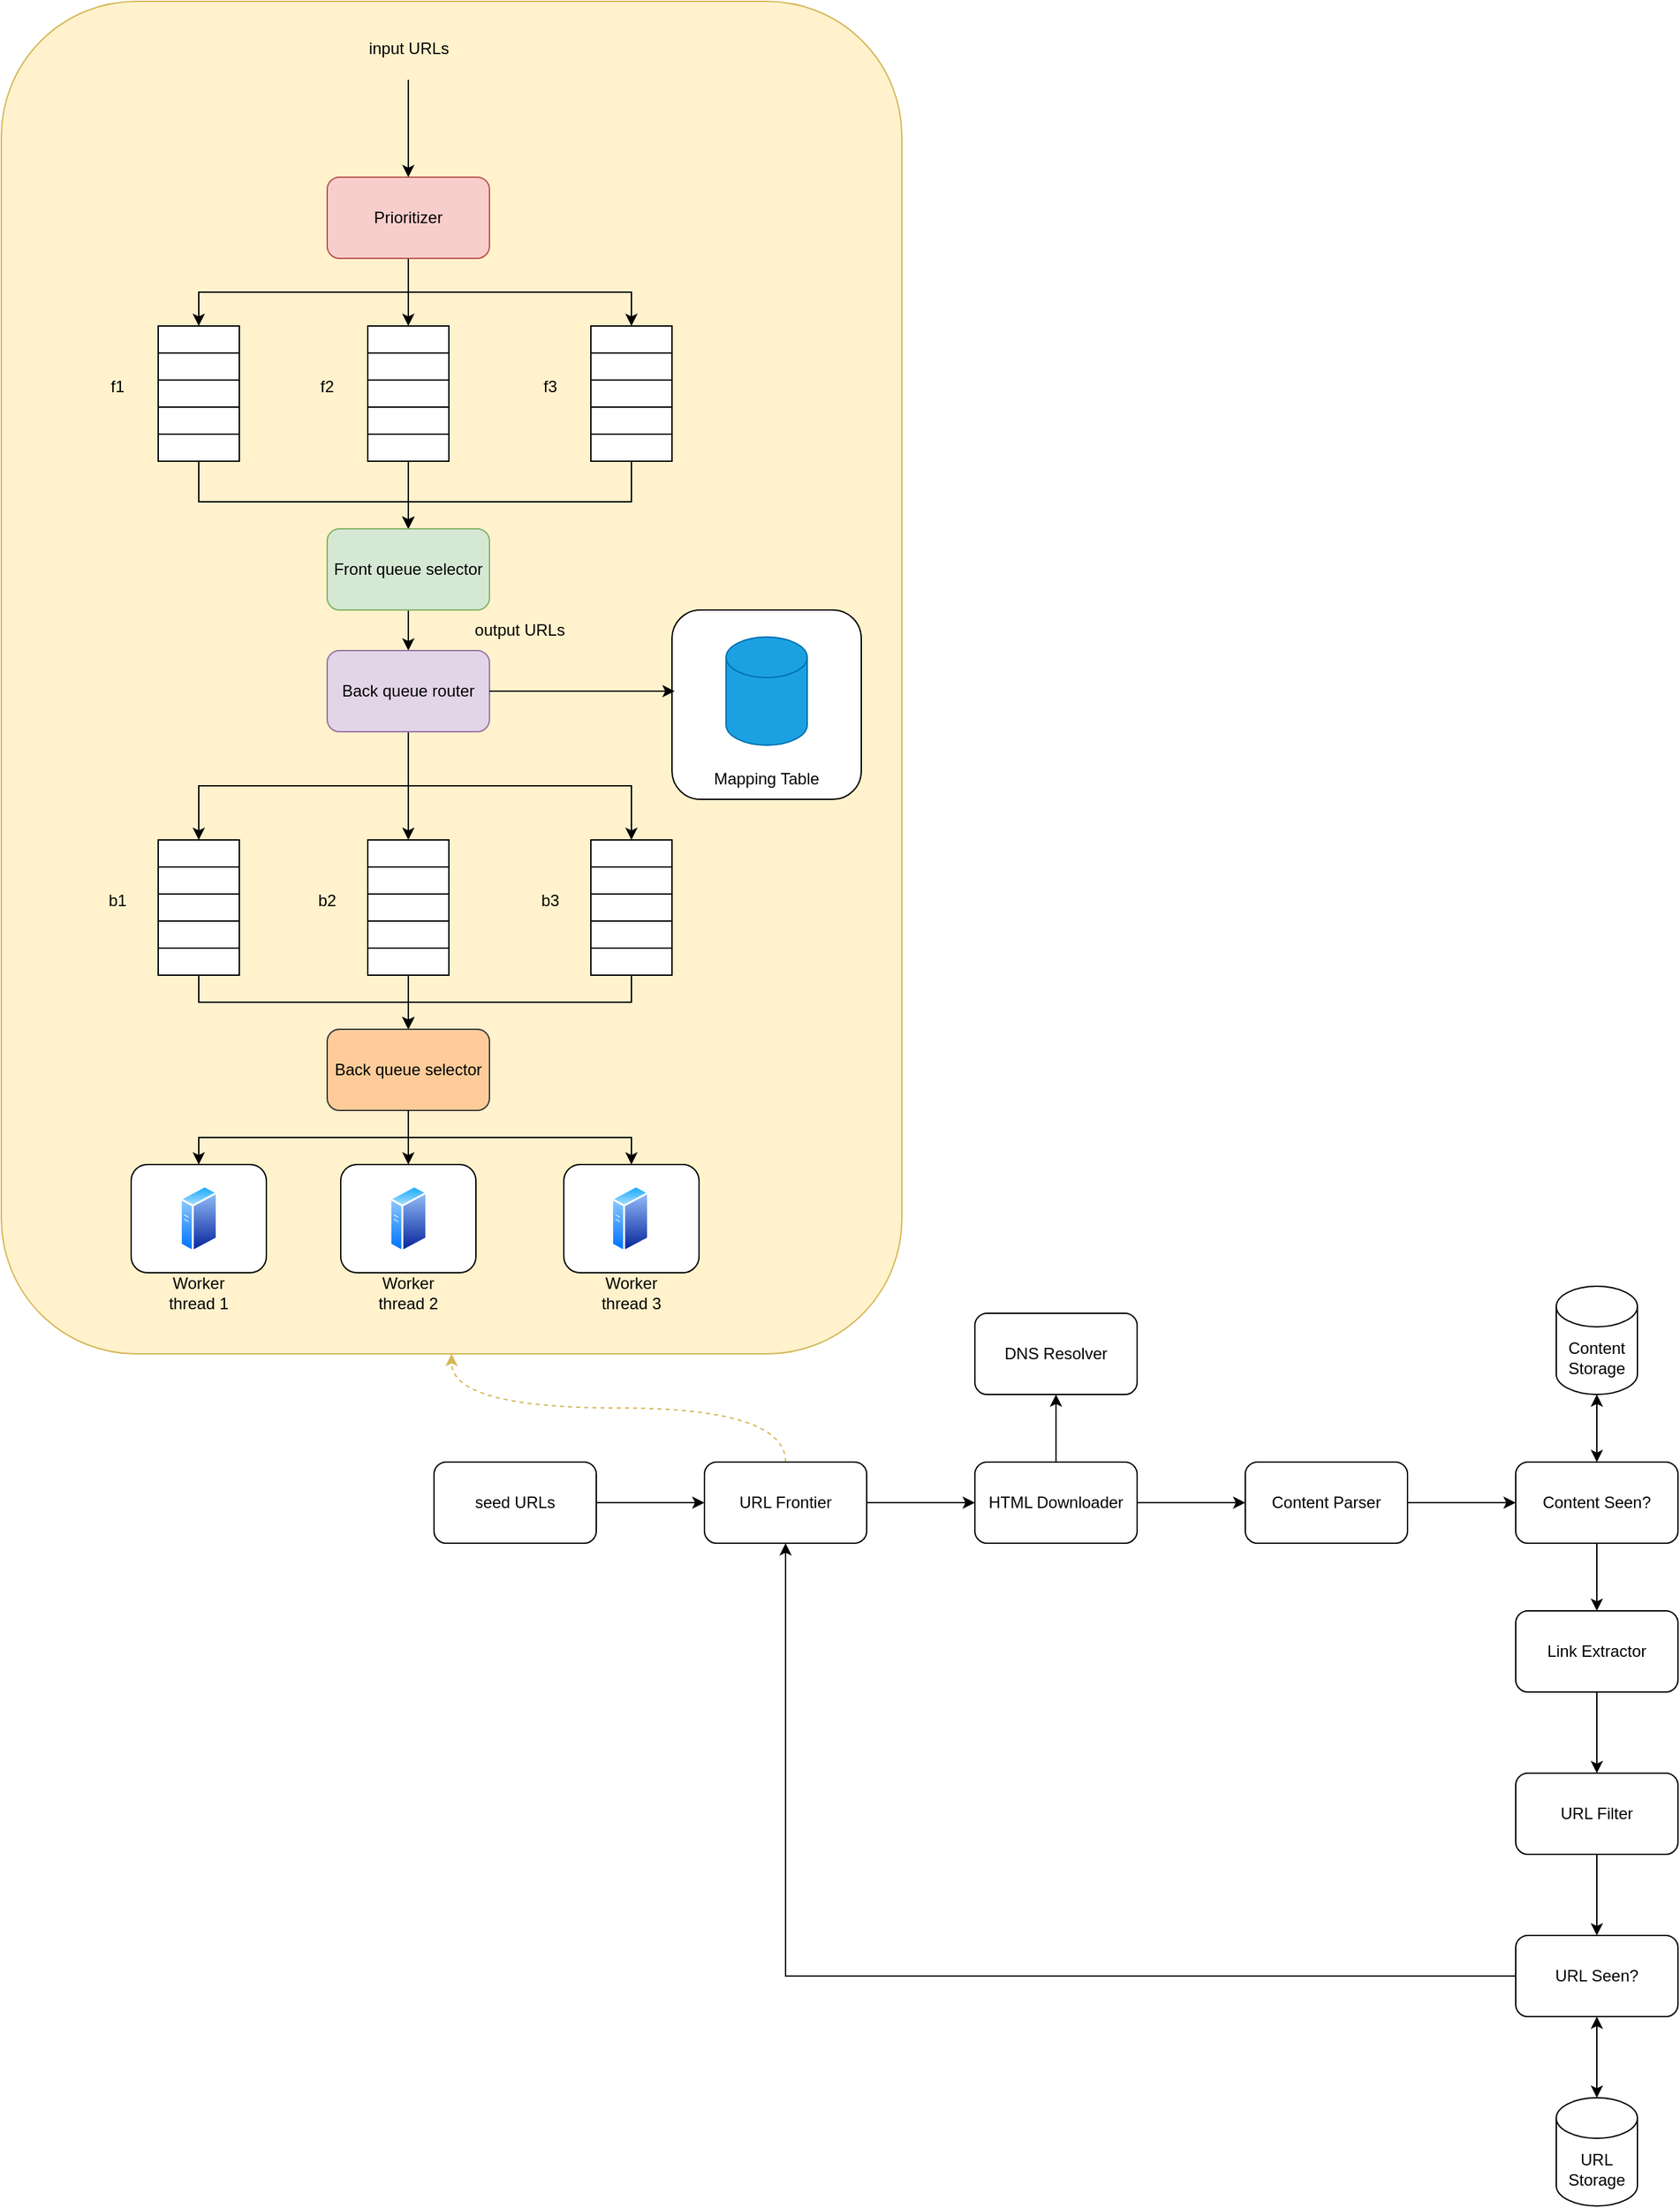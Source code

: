 <mxfile version="26.2.12">
  <diagram name="Page-1" id="fSZ7YO3sjbDht0UX-MQG">
    <mxGraphModel dx="2790" dy="2190" grid="1" gridSize="10" guides="1" tooltips="1" connect="1" arrows="1" fold="1" page="1" pageScale="1" pageWidth="850" pageHeight="1100" math="0" shadow="0">
      <root>
        <mxCell id="0" />
        <mxCell id="1" parent="0" />
        <mxCell id="glnDWJ76Rt8zFUUuRBUN-106" value="" style="rounded=1;whiteSpace=wrap;html=1;fillColor=#fff2cc;strokeColor=#d6b656;fillStyle=auto;" vertex="1" parent="1">
          <mxGeometry x="-280" y="-830" width="666" height="1000" as="geometry" />
        </mxCell>
        <mxCell id="glnDWJ76Rt8zFUUuRBUN-99" value="" style="rounded=1;whiteSpace=wrap;html=1;" vertex="1" parent="1">
          <mxGeometry x="136" y="30" width="100" height="80" as="geometry" />
        </mxCell>
        <mxCell id="glnDWJ76Rt8zFUUuRBUN-98" value="" style="rounded=1;whiteSpace=wrap;html=1;" vertex="1" parent="1">
          <mxGeometry x="-29" y="30" width="100" height="80" as="geometry" />
        </mxCell>
        <mxCell id="glnDWJ76Rt8zFUUuRBUN-97" value="" style="rounded=1;whiteSpace=wrap;html=1;" vertex="1" parent="1">
          <mxGeometry x="-184" y="30" width="100" height="80" as="geometry" />
        </mxCell>
        <mxCell id="glnDWJ76Rt8zFUUuRBUN-65" value="" style="rounded=1;whiteSpace=wrap;html=1;" vertex="1" parent="1">
          <mxGeometry x="216" y="-380" width="140" height="140" as="geometry" />
        </mxCell>
        <mxCell id="glnDWJ76Rt8zFUUuRBUN-6" style="edgeStyle=orthogonalEdgeStyle;rounded=0;orthogonalLoop=1;jettySize=auto;html=1;exitX=1;exitY=0.5;exitDx=0;exitDy=0;entryX=0;entryY=0.5;entryDx=0;entryDy=0;" edge="1" parent="1" source="glnDWJ76Rt8zFUUuRBUN-1" target="glnDWJ76Rt8zFUUuRBUN-2">
          <mxGeometry relative="1" as="geometry" />
        </mxCell>
        <mxCell id="glnDWJ76Rt8zFUUuRBUN-1" value="seed URLs" style="rounded=1;whiteSpace=wrap;html=1;" vertex="1" parent="1">
          <mxGeometry x="40" y="250" width="120" height="60" as="geometry" />
        </mxCell>
        <mxCell id="glnDWJ76Rt8zFUUuRBUN-7" style="edgeStyle=orthogonalEdgeStyle;rounded=0;orthogonalLoop=1;jettySize=auto;html=1;exitX=1;exitY=0.5;exitDx=0;exitDy=0;entryX=0;entryY=0.5;entryDx=0;entryDy=0;" edge="1" parent="1" source="glnDWJ76Rt8zFUUuRBUN-2" target="glnDWJ76Rt8zFUUuRBUN-3">
          <mxGeometry relative="1" as="geometry" />
        </mxCell>
        <mxCell id="glnDWJ76Rt8zFUUuRBUN-24" style="edgeStyle=orthogonalEdgeStyle;rounded=0;orthogonalLoop=1;jettySize=auto;html=1;exitX=0.5;exitY=0;exitDx=0;exitDy=0;entryX=0.5;entryY=1;entryDx=0;entryDy=0;dashed=1;curved=1;fillColor=#fff2cc;strokeColor=#d6b656;" edge="1" parent="1" source="glnDWJ76Rt8zFUUuRBUN-2" target="glnDWJ76Rt8zFUUuRBUN-106">
          <mxGeometry relative="1" as="geometry">
            <mxPoint x="255" y="100" as="targetPoint" />
          </mxGeometry>
        </mxCell>
        <mxCell id="glnDWJ76Rt8zFUUuRBUN-2" value="URL Frontier" style="rounded=1;whiteSpace=wrap;html=1;" vertex="1" parent="1">
          <mxGeometry x="240" y="250" width="120" height="60" as="geometry" />
        </mxCell>
        <mxCell id="glnDWJ76Rt8zFUUuRBUN-8" style="edgeStyle=orthogonalEdgeStyle;rounded=0;orthogonalLoop=1;jettySize=auto;html=1;exitX=1;exitY=0.5;exitDx=0;exitDy=0;entryX=0;entryY=0.5;entryDx=0;entryDy=0;" edge="1" parent="1" source="glnDWJ76Rt8zFUUuRBUN-3" target="glnDWJ76Rt8zFUUuRBUN-4">
          <mxGeometry relative="1" as="geometry" />
        </mxCell>
        <mxCell id="glnDWJ76Rt8zFUUuRBUN-11" style="edgeStyle=orthogonalEdgeStyle;rounded=0;orthogonalLoop=1;jettySize=auto;html=1;exitX=0.5;exitY=0;exitDx=0;exitDy=0;entryX=0.5;entryY=1;entryDx=0;entryDy=0;" edge="1" parent="1" source="glnDWJ76Rt8zFUUuRBUN-3" target="glnDWJ76Rt8zFUUuRBUN-10">
          <mxGeometry relative="1" as="geometry" />
        </mxCell>
        <mxCell id="glnDWJ76Rt8zFUUuRBUN-3" value="HTML Downloader" style="rounded=1;whiteSpace=wrap;html=1;" vertex="1" parent="1">
          <mxGeometry x="440" y="250" width="120" height="60" as="geometry" />
        </mxCell>
        <mxCell id="glnDWJ76Rt8zFUUuRBUN-9" style="edgeStyle=orthogonalEdgeStyle;rounded=0;orthogonalLoop=1;jettySize=auto;html=1;exitX=1;exitY=0.5;exitDx=0;exitDy=0;entryX=0;entryY=0.5;entryDx=0;entryDy=0;" edge="1" parent="1" source="glnDWJ76Rt8zFUUuRBUN-4" target="glnDWJ76Rt8zFUUuRBUN-5">
          <mxGeometry relative="1" as="geometry" />
        </mxCell>
        <mxCell id="glnDWJ76Rt8zFUUuRBUN-4" value="Content Parser" style="rounded=1;whiteSpace=wrap;html=1;" vertex="1" parent="1">
          <mxGeometry x="640" y="250" width="120" height="60" as="geometry" />
        </mxCell>
        <mxCell id="glnDWJ76Rt8zFUUuRBUN-17" value="" style="edgeStyle=orthogonalEdgeStyle;rounded=0;orthogonalLoop=1;jettySize=auto;html=1;" edge="1" parent="1" source="glnDWJ76Rt8zFUUuRBUN-5" target="glnDWJ76Rt8zFUUuRBUN-14">
          <mxGeometry relative="1" as="geometry" />
        </mxCell>
        <mxCell id="glnDWJ76Rt8zFUUuRBUN-5" value="Content Seen?" style="rounded=1;whiteSpace=wrap;html=1;" vertex="1" parent="1">
          <mxGeometry x="840" y="250" width="120" height="60" as="geometry" />
        </mxCell>
        <mxCell id="glnDWJ76Rt8zFUUuRBUN-10" value="DNS Resolver" style="rounded=1;whiteSpace=wrap;html=1;" vertex="1" parent="1">
          <mxGeometry x="440" y="140" width="120" height="60" as="geometry" />
        </mxCell>
        <mxCell id="glnDWJ76Rt8zFUUuRBUN-12" value="Content Storage" style="shape=cylinder3;whiteSpace=wrap;html=1;boundedLbl=1;backgroundOutline=1;size=15;" vertex="1" parent="1">
          <mxGeometry x="870" y="120" width="60" height="80" as="geometry" />
        </mxCell>
        <mxCell id="glnDWJ76Rt8zFUUuRBUN-13" value="" style="endArrow=classic;startArrow=classic;html=1;rounded=0;entryX=0.5;entryY=1;entryDx=0;entryDy=0;entryPerimeter=0;" edge="1" parent="1" source="glnDWJ76Rt8zFUUuRBUN-5" target="glnDWJ76Rt8zFUUuRBUN-12">
          <mxGeometry width="50" height="50" relative="1" as="geometry">
            <mxPoint x="400" y="420" as="sourcePoint" />
            <mxPoint x="450" y="370" as="targetPoint" />
          </mxGeometry>
        </mxCell>
        <mxCell id="glnDWJ76Rt8zFUUuRBUN-18" value="" style="edgeStyle=orthogonalEdgeStyle;rounded=0;orthogonalLoop=1;jettySize=auto;html=1;" edge="1" parent="1" source="glnDWJ76Rt8zFUUuRBUN-14" target="glnDWJ76Rt8zFUUuRBUN-15">
          <mxGeometry relative="1" as="geometry" />
        </mxCell>
        <mxCell id="glnDWJ76Rt8zFUUuRBUN-14" value="Link Extractor" style="rounded=1;whiteSpace=wrap;html=1;" vertex="1" parent="1">
          <mxGeometry x="840" y="360" width="120" height="60" as="geometry" />
        </mxCell>
        <mxCell id="glnDWJ76Rt8zFUUuRBUN-19" value="" style="edgeStyle=orthogonalEdgeStyle;rounded=0;orthogonalLoop=1;jettySize=auto;html=1;" edge="1" parent="1" source="glnDWJ76Rt8zFUUuRBUN-15" target="glnDWJ76Rt8zFUUuRBUN-16">
          <mxGeometry relative="1" as="geometry" />
        </mxCell>
        <mxCell id="glnDWJ76Rt8zFUUuRBUN-15" value="URL Filter" style="rounded=1;whiteSpace=wrap;html=1;" vertex="1" parent="1">
          <mxGeometry x="840" y="480" width="120" height="60" as="geometry" />
        </mxCell>
        <mxCell id="glnDWJ76Rt8zFUUuRBUN-20" style="edgeStyle=orthogonalEdgeStyle;rounded=0;orthogonalLoop=1;jettySize=auto;html=1;exitX=0;exitY=0.5;exitDx=0;exitDy=0;entryX=0.5;entryY=1;entryDx=0;entryDy=0;" edge="1" parent="1" source="glnDWJ76Rt8zFUUuRBUN-16" target="glnDWJ76Rt8zFUUuRBUN-2">
          <mxGeometry relative="1" as="geometry" />
        </mxCell>
        <mxCell id="glnDWJ76Rt8zFUUuRBUN-16" value="URL Seen?" style="rounded=1;whiteSpace=wrap;html=1;" vertex="1" parent="1">
          <mxGeometry x="840" y="600" width="120" height="60" as="geometry" />
        </mxCell>
        <mxCell id="glnDWJ76Rt8zFUUuRBUN-21" value="URL Storage" style="shape=cylinder3;whiteSpace=wrap;html=1;boundedLbl=1;backgroundOutline=1;size=15;" vertex="1" parent="1">
          <mxGeometry x="870" y="720" width="60" height="80" as="geometry" />
        </mxCell>
        <mxCell id="glnDWJ76Rt8zFUUuRBUN-22" value="" style="endArrow=classic;startArrow=classic;html=1;rounded=0;entryX=0.5;entryY=0;entryDx=0;entryDy=0;entryPerimeter=0;" edge="1" parent="1" source="glnDWJ76Rt8zFUUuRBUN-16" target="glnDWJ76Rt8zFUUuRBUN-21">
          <mxGeometry width="50" height="50" relative="1" as="geometry">
            <mxPoint x="400" y="450" as="sourcePoint" />
            <mxPoint x="450" y="400" as="targetPoint" />
          </mxGeometry>
        </mxCell>
        <mxCell id="glnDWJ76Rt8zFUUuRBUN-51" style="edgeStyle=orthogonalEdgeStyle;rounded=0;orthogonalLoop=1;jettySize=auto;html=1;exitX=0.5;exitY=1;exitDx=0;exitDy=0;entryX=0.5;entryY=0;entryDx=0;entryDy=0;" edge="1" parent="1" source="glnDWJ76Rt8zFUUuRBUN-25" target="glnDWJ76Rt8zFUUuRBUN-30">
          <mxGeometry relative="1" as="geometry" />
        </mxCell>
        <mxCell id="glnDWJ76Rt8zFUUuRBUN-52" style="edgeStyle=orthogonalEdgeStyle;rounded=0;orthogonalLoop=1;jettySize=auto;html=1;exitX=0.5;exitY=1;exitDx=0;exitDy=0;entryX=0.5;entryY=0;entryDx=0;entryDy=0;" edge="1" parent="1" source="glnDWJ76Rt8zFUUuRBUN-25" target="glnDWJ76Rt8zFUUuRBUN-44">
          <mxGeometry relative="1" as="geometry" />
        </mxCell>
        <mxCell id="glnDWJ76Rt8zFUUuRBUN-53" style="edgeStyle=orthogonalEdgeStyle;rounded=0;orthogonalLoop=1;jettySize=auto;html=1;exitX=0.5;exitY=1;exitDx=0;exitDy=0;entryX=0.5;entryY=0;entryDx=0;entryDy=0;" edge="1" parent="1" source="glnDWJ76Rt8zFUUuRBUN-25" target="glnDWJ76Rt8zFUUuRBUN-39">
          <mxGeometry relative="1" as="geometry" />
        </mxCell>
        <mxCell id="glnDWJ76Rt8zFUUuRBUN-25" value="Prioritizer" style="rounded=1;whiteSpace=wrap;html=1;fillColor=#f8cecc;strokeColor=#b85450;" vertex="1" parent="1">
          <mxGeometry x="-39" y="-700" width="120" height="60" as="geometry" />
        </mxCell>
        <mxCell id="glnDWJ76Rt8zFUUuRBUN-28" value="" style="endArrow=classic;html=1;rounded=0;entryX=0.5;entryY=0;entryDx=0;entryDy=0;exitX=0.5;exitY=0.189;exitDx=0;exitDy=0;exitPerimeter=0;" edge="1" parent="1" target="glnDWJ76Rt8zFUUuRBUN-25">
          <mxGeometry width="50" height="50" relative="1" as="geometry">
            <mxPoint x="21" y="-772.03" as="sourcePoint" />
            <mxPoint x="106" y="-600" as="targetPoint" />
          </mxGeometry>
        </mxCell>
        <mxCell id="glnDWJ76Rt8zFUUuRBUN-29" value="input URLs" style="text;html=1;align=center;verticalAlign=middle;whiteSpace=wrap;rounded=0;" vertex="1" parent="1">
          <mxGeometry x="-21.5" y="-810" width="85" height="30" as="geometry" />
        </mxCell>
        <mxCell id="glnDWJ76Rt8zFUUuRBUN-30" value="" style="rounded=0;whiteSpace=wrap;html=1;" vertex="1" parent="1">
          <mxGeometry x="-9" y="-590" width="60" height="20" as="geometry" />
        </mxCell>
        <mxCell id="glnDWJ76Rt8zFUUuRBUN-31" value="" style="rounded=0;whiteSpace=wrap;html=1;" vertex="1" parent="1">
          <mxGeometry x="-9" y="-570" width="60" height="20" as="geometry" />
        </mxCell>
        <mxCell id="glnDWJ76Rt8zFUUuRBUN-32" value="" style="rounded=0;whiteSpace=wrap;html=1;" vertex="1" parent="1">
          <mxGeometry x="-9" y="-550" width="60" height="20" as="geometry" />
        </mxCell>
        <mxCell id="glnDWJ76Rt8zFUUuRBUN-33" value="" style="rounded=0;whiteSpace=wrap;html=1;" vertex="1" parent="1">
          <mxGeometry x="-9" y="-530" width="60" height="20" as="geometry" />
        </mxCell>
        <mxCell id="glnDWJ76Rt8zFUUuRBUN-59" value="" style="edgeStyle=orthogonalEdgeStyle;rounded=0;orthogonalLoop=1;jettySize=auto;html=1;" edge="1" parent="1" source="glnDWJ76Rt8zFUUuRBUN-34" target="glnDWJ76Rt8zFUUuRBUN-57">
          <mxGeometry relative="1" as="geometry" />
        </mxCell>
        <mxCell id="glnDWJ76Rt8zFUUuRBUN-34" value="" style="rounded=0;whiteSpace=wrap;html=1;" vertex="1" parent="1">
          <mxGeometry x="-9" y="-510" width="60" height="20" as="geometry" />
        </mxCell>
        <mxCell id="glnDWJ76Rt8zFUUuRBUN-39" value="" style="rounded=0;whiteSpace=wrap;html=1;" vertex="1" parent="1">
          <mxGeometry x="156" y="-590" width="60" height="20" as="geometry" />
        </mxCell>
        <mxCell id="glnDWJ76Rt8zFUUuRBUN-40" value="" style="rounded=0;whiteSpace=wrap;html=1;" vertex="1" parent="1">
          <mxGeometry x="156" y="-570" width="60" height="20" as="geometry" />
        </mxCell>
        <mxCell id="glnDWJ76Rt8zFUUuRBUN-41" value="" style="rounded=0;whiteSpace=wrap;html=1;" vertex="1" parent="1">
          <mxGeometry x="156" y="-550" width="60" height="20" as="geometry" />
        </mxCell>
        <mxCell id="glnDWJ76Rt8zFUUuRBUN-42" value="" style="rounded=0;whiteSpace=wrap;html=1;" vertex="1" parent="1">
          <mxGeometry x="156" y="-530" width="60" height="20" as="geometry" />
        </mxCell>
        <mxCell id="glnDWJ76Rt8zFUUuRBUN-60" style="edgeStyle=orthogonalEdgeStyle;rounded=0;orthogonalLoop=1;jettySize=auto;html=1;entryX=0.5;entryY=0;entryDx=0;entryDy=0;" edge="1" parent="1" source="glnDWJ76Rt8zFUUuRBUN-43" target="glnDWJ76Rt8zFUUuRBUN-57">
          <mxGeometry relative="1" as="geometry">
            <Array as="points">
              <mxPoint x="186" y="-460" />
              <mxPoint x="21" y="-460" />
            </Array>
          </mxGeometry>
        </mxCell>
        <mxCell id="glnDWJ76Rt8zFUUuRBUN-43" value="" style="rounded=0;whiteSpace=wrap;html=1;" vertex="1" parent="1">
          <mxGeometry x="156" y="-510" width="60" height="20" as="geometry" />
        </mxCell>
        <mxCell id="glnDWJ76Rt8zFUUuRBUN-44" value="" style="rounded=0;whiteSpace=wrap;html=1;" vertex="1" parent="1">
          <mxGeometry x="-164" y="-590" width="60" height="20" as="geometry" />
        </mxCell>
        <mxCell id="glnDWJ76Rt8zFUUuRBUN-45" value="" style="rounded=0;whiteSpace=wrap;html=1;" vertex="1" parent="1">
          <mxGeometry x="-164" y="-570" width="60" height="20" as="geometry" />
        </mxCell>
        <mxCell id="glnDWJ76Rt8zFUUuRBUN-46" value="" style="rounded=0;whiteSpace=wrap;html=1;" vertex="1" parent="1">
          <mxGeometry x="-164" y="-550" width="60" height="20" as="geometry" />
        </mxCell>
        <mxCell id="glnDWJ76Rt8zFUUuRBUN-47" value="" style="rounded=0;whiteSpace=wrap;html=1;" vertex="1" parent="1">
          <mxGeometry x="-164" y="-530" width="60" height="20" as="geometry" />
        </mxCell>
        <mxCell id="glnDWJ76Rt8zFUUuRBUN-58" style="edgeStyle=orthogonalEdgeStyle;rounded=0;orthogonalLoop=1;jettySize=auto;html=1;exitX=0.5;exitY=1;exitDx=0;exitDy=0;entryX=0.5;entryY=0;entryDx=0;entryDy=0;" edge="1" parent="1" source="glnDWJ76Rt8zFUUuRBUN-48" target="glnDWJ76Rt8zFUUuRBUN-57">
          <mxGeometry relative="1" as="geometry">
            <Array as="points">
              <mxPoint x="-134" y="-460" />
              <mxPoint x="21" y="-460" />
            </Array>
          </mxGeometry>
        </mxCell>
        <mxCell id="glnDWJ76Rt8zFUUuRBUN-48" value="" style="rounded=0;whiteSpace=wrap;html=1;" vertex="1" parent="1">
          <mxGeometry x="-164" y="-510" width="60" height="20" as="geometry" />
        </mxCell>
        <mxCell id="glnDWJ76Rt8zFUUuRBUN-54" value="f1" style="text;html=1;align=center;verticalAlign=middle;whiteSpace=wrap;rounded=0;" vertex="1" parent="1">
          <mxGeometry x="-224" y="-560" width="60" height="30" as="geometry" />
        </mxCell>
        <mxCell id="glnDWJ76Rt8zFUUuRBUN-55" value="f2" style="text;html=1;align=center;verticalAlign=middle;whiteSpace=wrap;rounded=0;" vertex="1" parent="1">
          <mxGeometry x="-69" y="-560" width="60" height="30" as="geometry" />
        </mxCell>
        <mxCell id="glnDWJ76Rt8zFUUuRBUN-56" value="f3" style="text;html=1;align=center;verticalAlign=middle;whiteSpace=wrap;rounded=0;" vertex="1" parent="1">
          <mxGeometry x="96" y="-560" width="60" height="30" as="geometry" />
        </mxCell>
        <mxCell id="glnDWJ76Rt8zFUUuRBUN-62" value="" style="edgeStyle=orthogonalEdgeStyle;rounded=0;orthogonalLoop=1;jettySize=auto;html=1;" edge="1" parent="1" source="glnDWJ76Rt8zFUUuRBUN-57" target="glnDWJ76Rt8zFUUuRBUN-61">
          <mxGeometry relative="1" as="geometry" />
        </mxCell>
        <mxCell id="glnDWJ76Rt8zFUUuRBUN-57" value="Front queue selector" style="rounded=1;whiteSpace=wrap;html=1;fillColor=#d5e8d4;strokeColor=#82b366;" vertex="1" parent="1">
          <mxGeometry x="-39" y="-440" width="120" height="60" as="geometry" />
        </mxCell>
        <mxCell id="glnDWJ76Rt8zFUUuRBUN-86" style="edgeStyle=orthogonalEdgeStyle;rounded=0;orthogonalLoop=1;jettySize=auto;html=1;exitX=0.5;exitY=1;exitDx=0;exitDy=0;entryX=0.5;entryY=0;entryDx=0;entryDy=0;" edge="1" parent="1" source="glnDWJ76Rt8zFUUuRBUN-61" target="glnDWJ76Rt8zFUUuRBUN-78">
          <mxGeometry relative="1" as="geometry" />
        </mxCell>
        <mxCell id="glnDWJ76Rt8zFUUuRBUN-87" style="edgeStyle=orthogonalEdgeStyle;rounded=0;orthogonalLoop=1;jettySize=auto;html=1;exitX=0.5;exitY=1;exitDx=0;exitDy=0;entryX=0.5;entryY=0;entryDx=0;entryDy=0;" edge="1" parent="1" source="glnDWJ76Rt8zFUUuRBUN-61" target="glnDWJ76Rt8zFUUuRBUN-68">
          <mxGeometry relative="1" as="geometry" />
        </mxCell>
        <mxCell id="glnDWJ76Rt8zFUUuRBUN-88" style="edgeStyle=orthogonalEdgeStyle;rounded=0;orthogonalLoop=1;jettySize=auto;html=1;exitX=0.5;exitY=1;exitDx=0;exitDy=0;entryX=0.5;entryY=0;entryDx=0;entryDy=0;" edge="1" parent="1" source="glnDWJ76Rt8zFUUuRBUN-61" target="glnDWJ76Rt8zFUUuRBUN-73">
          <mxGeometry relative="1" as="geometry" />
        </mxCell>
        <mxCell id="glnDWJ76Rt8zFUUuRBUN-61" value="Back queue router" style="rounded=1;whiteSpace=wrap;html=1;fillColor=#e1d5e7;strokeColor=#9673a6;" vertex="1" parent="1">
          <mxGeometry x="-39" y="-350" width="120" height="60" as="geometry" />
        </mxCell>
        <mxCell id="glnDWJ76Rt8zFUUuRBUN-63" value="output URLs" style="text;html=1;align=center;verticalAlign=middle;whiteSpace=wrap;rounded=0;" vertex="1" parent="1">
          <mxGeometry x="51" y="-380" width="105" height="30" as="geometry" />
        </mxCell>
        <mxCell id="glnDWJ76Rt8zFUUuRBUN-64" value="" style="shape=cylinder3;whiteSpace=wrap;html=1;boundedLbl=1;backgroundOutline=1;size=15;fillColor=#1ba1e2;fontColor=#ffffff;strokeColor=#006EAF;" vertex="1" parent="1">
          <mxGeometry x="256" y="-360" width="60" height="80" as="geometry" />
        </mxCell>
        <mxCell id="glnDWJ76Rt8zFUUuRBUN-66" value="Mapping Table" style="text;html=1;align=center;verticalAlign=middle;whiteSpace=wrap;rounded=0;" vertex="1" parent="1">
          <mxGeometry x="241" y="-270" width="90" height="30" as="geometry" />
        </mxCell>
        <mxCell id="glnDWJ76Rt8zFUUuRBUN-67" style="edgeStyle=orthogonalEdgeStyle;rounded=0;orthogonalLoop=1;jettySize=auto;html=1;exitX=1;exitY=0.5;exitDx=0;exitDy=0;entryX=0.014;entryY=0.429;entryDx=0;entryDy=0;entryPerimeter=0;" edge="1" parent="1" source="glnDWJ76Rt8zFUUuRBUN-61" target="glnDWJ76Rt8zFUUuRBUN-65">
          <mxGeometry relative="1" as="geometry" />
        </mxCell>
        <mxCell id="glnDWJ76Rt8zFUUuRBUN-68" value="" style="rounded=0;whiteSpace=wrap;html=1;" vertex="1" parent="1">
          <mxGeometry x="-9" y="-210" width="60" height="20" as="geometry" />
        </mxCell>
        <mxCell id="glnDWJ76Rt8zFUUuRBUN-69" value="" style="rounded=0;whiteSpace=wrap;html=1;" vertex="1" parent="1">
          <mxGeometry x="-9" y="-190" width="60" height="20" as="geometry" />
        </mxCell>
        <mxCell id="glnDWJ76Rt8zFUUuRBUN-70" value="" style="rounded=0;whiteSpace=wrap;html=1;" vertex="1" parent="1">
          <mxGeometry x="-9" y="-170" width="60" height="20" as="geometry" />
        </mxCell>
        <mxCell id="glnDWJ76Rt8zFUUuRBUN-71" value="" style="rounded=0;whiteSpace=wrap;html=1;" vertex="1" parent="1">
          <mxGeometry x="-9" y="-150" width="60" height="20" as="geometry" />
        </mxCell>
        <mxCell id="glnDWJ76Rt8zFUUuRBUN-90" style="edgeStyle=orthogonalEdgeStyle;rounded=0;orthogonalLoop=1;jettySize=auto;html=1;exitX=0.5;exitY=1;exitDx=0;exitDy=0;entryX=0.5;entryY=0;entryDx=0;entryDy=0;" edge="1" parent="1" source="glnDWJ76Rt8zFUUuRBUN-72" target="glnDWJ76Rt8zFUUuRBUN-89">
          <mxGeometry relative="1" as="geometry" />
        </mxCell>
        <mxCell id="glnDWJ76Rt8zFUUuRBUN-72" value="" style="rounded=0;whiteSpace=wrap;html=1;" vertex="1" parent="1">
          <mxGeometry x="-9" y="-130" width="60" height="20" as="geometry" />
        </mxCell>
        <mxCell id="glnDWJ76Rt8zFUUuRBUN-73" value="" style="rounded=0;whiteSpace=wrap;html=1;" vertex="1" parent="1">
          <mxGeometry x="156" y="-210" width="60" height="20" as="geometry" />
        </mxCell>
        <mxCell id="glnDWJ76Rt8zFUUuRBUN-74" value="" style="rounded=0;whiteSpace=wrap;html=1;" vertex="1" parent="1">
          <mxGeometry x="156" y="-190" width="60" height="20" as="geometry" />
        </mxCell>
        <mxCell id="glnDWJ76Rt8zFUUuRBUN-75" value="" style="rounded=0;whiteSpace=wrap;html=1;" vertex="1" parent="1">
          <mxGeometry x="156" y="-170" width="60" height="20" as="geometry" />
        </mxCell>
        <mxCell id="glnDWJ76Rt8zFUUuRBUN-76" value="" style="rounded=0;whiteSpace=wrap;html=1;" vertex="1" parent="1">
          <mxGeometry x="156" y="-150" width="60" height="20" as="geometry" />
        </mxCell>
        <mxCell id="glnDWJ76Rt8zFUUuRBUN-92" style="edgeStyle=orthogonalEdgeStyle;rounded=0;orthogonalLoop=1;jettySize=auto;html=1;exitX=0.5;exitY=1;exitDx=0;exitDy=0;entryX=0.5;entryY=0;entryDx=0;entryDy=0;" edge="1" parent="1" source="glnDWJ76Rt8zFUUuRBUN-77" target="glnDWJ76Rt8zFUUuRBUN-89">
          <mxGeometry relative="1" as="geometry" />
        </mxCell>
        <mxCell id="glnDWJ76Rt8zFUUuRBUN-77" value="" style="rounded=0;whiteSpace=wrap;html=1;" vertex="1" parent="1">
          <mxGeometry x="156" y="-130" width="60" height="20" as="geometry" />
        </mxCell>
        <mxCell id="glnDWJ76Rt8zFUUuRBUN-78" value="" style="rounded=0;whiteSpace=wrap;html=1;" vertex="1" parent="1">
          <mxGeometry x="-164" y="-210" width="60" height="20" as="geometry" />
        </mxCell>
        <mxCell id="glnDWJ76Rt8zFUUuRBUN-79" value="" style="rounded=0;whiteSpace=wrap;html=1;" vertex="1" parent="1">
          <mxGeometry x="-164" y="-190" width="60" height="20" as="geometry" />
        </mxCell>
        <mxCell id="glnDWJ76Rt8zFUUuRBUN-80" value="" style="rounded=0;whiteSpace=wrap;html=1;" vertex="1" parent="1">
          <mxGeometry x="-164" y="-170" width="60" height="20" as="geometry" />
        </mxCell>
        <mxCell id="glnDWJ76Rt8zFUUuRBUN-81" value="" style="rounded=0;whiteSpace=wrap;html=1;" vertex="1" parent="1">
          <mxGeometry x="-164" y="-150" width="60" height="20" as="geometry" />
        </mxCell>
        <mxCell id="glnDWJ76Rt8zFUUuRBUN-91" style="edgeStyle=orthogonalEdgeStyle;rounded=0;orthogonalLoop=1;jettySize=auto;html=1;exitX=0.5;exitY=1;exitDx=0;exitDy=0;entryX=0.5;entryY=0;entryDx=0;entryDy=0;" edge="1" parent="1" source="glnDWJ76Rt8zFUUuRBUN-82" target="glnDWJ76Rt8zFUUuRBUN-89">
          <mxGeometry relative="1" as="geometry" />
        </mxCell>
        <mxCell id="glnDWJ76Rt8zFUUuRBUN-82" value="" style="rounded=0;whiteSpace=wrap;html=1;" vertex="1" parent="1">
          <mxGeometry x="-164" y="-130" width="60" height="20" as="geometry" />
        </mxCell>
        <mxCell id="glnDWJ76Rt8zFUUuRBUN-83" value="b2" style="text;html=1;align=center;verticalAlign=middle;whiteSpace=wrap;rounded=0;" vertex="1" parent="1">
          <mxGeometry x="-69" y="-180" width="60" height="30" as="geometry" />
        </mxCell>
        <mxCell id="glnDWJ76Rt8zFUUuRBUN-84" value="b3" style="text;html=1;align=center;verticalAlign=middle;whiteSpace=wrap;rounded=0;" vertex="1" parent="1">
          <mxGeometry x="96" y="-180" width="60" height="30" as="geometry" />
        </mxCell>
        <mxCell id="glnDWJ76Rt8zFUUuRBUN-85" value="b1" style="text;html=1;align=center;verticalAlign=middle;whiteSpace=wrap;rounded=0;" vertex="1" parent="1">
          <mxGeometry x="-224" y="-180" width="60" height="30" as="geometry" />
        </mxCell>
        <mxCell id="glnDWJ76Rt8zFUUuRBUN-100" style="edgeStyle=orthogonalEdgeStyle;rounded=0;orthogonalLoop=1;jettySize=auto;html=1;exitX=0.5;exitY=1;exitDx=0;exitDy=0;entryX=0.5;entryY=0;entryDx=0;entryDy=0;" edge="1" parent="1" source="glnDWJ76Rt8zFUUuRBUN-89" target="glnDWJ76Rt8zFUUuRBUN-97">
          <mxGeometry relative="1" as="geometry" />
        </mxCell>
        <mxCell id="glnDWJ76Rt8zFUUuRBUN-102" style="edgeStyle=orthogonalEdgeStyle;rounded=0;orthogonalLoop=1;jettySize=auto;html=1;exitX=0.5;exitY=1;exitDx=0;exitDy=0;entryX=0.5;entryY=0;entryDx=0;entryDy=0;" edge="1" parent="1" source="glnDWJ76Rt8zFUUuRBUN-89" target="glnDWJ76Rt8zFUUuRBUN-99">
          <mxGeometry relative="1" as="geometry" />
        </mxCell>
        <mxCell id="glnDWJ76Rt8zFUUuRBUN-89" value="Back queue selector" style="rounded=1;whiteSpace=wrap;html=1;fillColor=#ffcc99;strokeColor=#36393d;" vertex="1" parent="1">
          <mxGeometry x="-39" y="-70" width="120" height="60" as="geometry" />
        </mxCell>
        <mxCell id="glnDWJ76Rt8zFUUuRBUN-94" value="" style="image;aspect=fixed;perimeter=ellipsePerimeter;html=1;align=center;shadow=0;dashed=0;spacingTop=3;image=img/lib/active_directory/generic_server.svg;" vertex="1" parent="1">
          <mxGeometry x="-148" y="45" width="28.0" height="50" as="geometry" />
        </mxCell>
        <mxCell id="glnDWJ76Rt8zFUUuRBUN-95" value="" style="image;aspect=fixed;perimeter=ellipsePerimeter;html=1;align=center;shadow=0;dashed=0;spacingTop=3;image=img/lib/active_directory/generic_server.svg;" vertex="1" parent="1">
          <mxGeometry x="7" y="45" width="28.0" height="50" as="geometry" />
        </mxCell>
        <mxCell id="glnDWJ76Rt8zFUUuRBUN-96" value="" style="image;aspect=fixed;perimeter=ellipsePerimeter;html=1;align=center;shadow=0;dashed=0;spacingTop=3;image=img/lib/active_directory/generic_server.svg;" vertex="1" parent="1">
          <mxGeometry x="171" y="45" width="28.0" height="50" as="geometry" />
        </mxCell>
        <mxCell id="glnDWJ76Rt8zFUUuRBUN-101" value="" style="endArrow=classic;html=1;rounded=0;exitX=0.5;exitY=1;exitDx=0;exitDy=0;entryX=0.5;entryY=0;entryDx=0;entryDy=0;" edge="1" parent="1" source="glnDWJ76Rt8zFUUuRBUN-89" target="glnDWJ76Rt8zFUUuRBUN-98">
          <mxGeometry width="50" height="50" relative="1" as="geometry">
            <mxPoint x="-24" y="20" as="sourcePoint" />
            <mxPoint x="26" y="-30" as="targetPoint" />
          </mxGeometry>
        </mxCell>
        <mxCell id="glnDWJ76Rt8zFUUuRBUN-103" value="Worker thread 1" style="text;html=1;align=center;verticalAlign=middle;whiteSpace=wrap;rounded=0;" vertex="1" parent="1">
          <mxGeometry x="-164" y="110" width="60" height="30" as="geometry" />
        </mxCell>
        <mxCell id="glnDWJ76Rt8zFUUuRBUN-104" value="Worker thread 2" style="text;html=1;align=center;verticalAlign=middle;whiteSpace=wrap;rounded=0;" vertex="1" parent="1">
          <mxGeometry x="-9" y="110" width="60" height="30" as="geometry" />
        </mxCell>
        <mxCell id="glnDWJ76Rt8zFUUuRBUN-105" value="Worker thread 3" style="text;html=1;align=center;verticalAlign=middle;whiteSpace=wrap;rounded=0;" vertex="1" parent="1">
          <mxGeometry x="156" y="110" width="60" height="30" as="geometry" />
        </mxCell>
      </root>
    </mxGraphModel>
  </diagram>
</mxfile>
